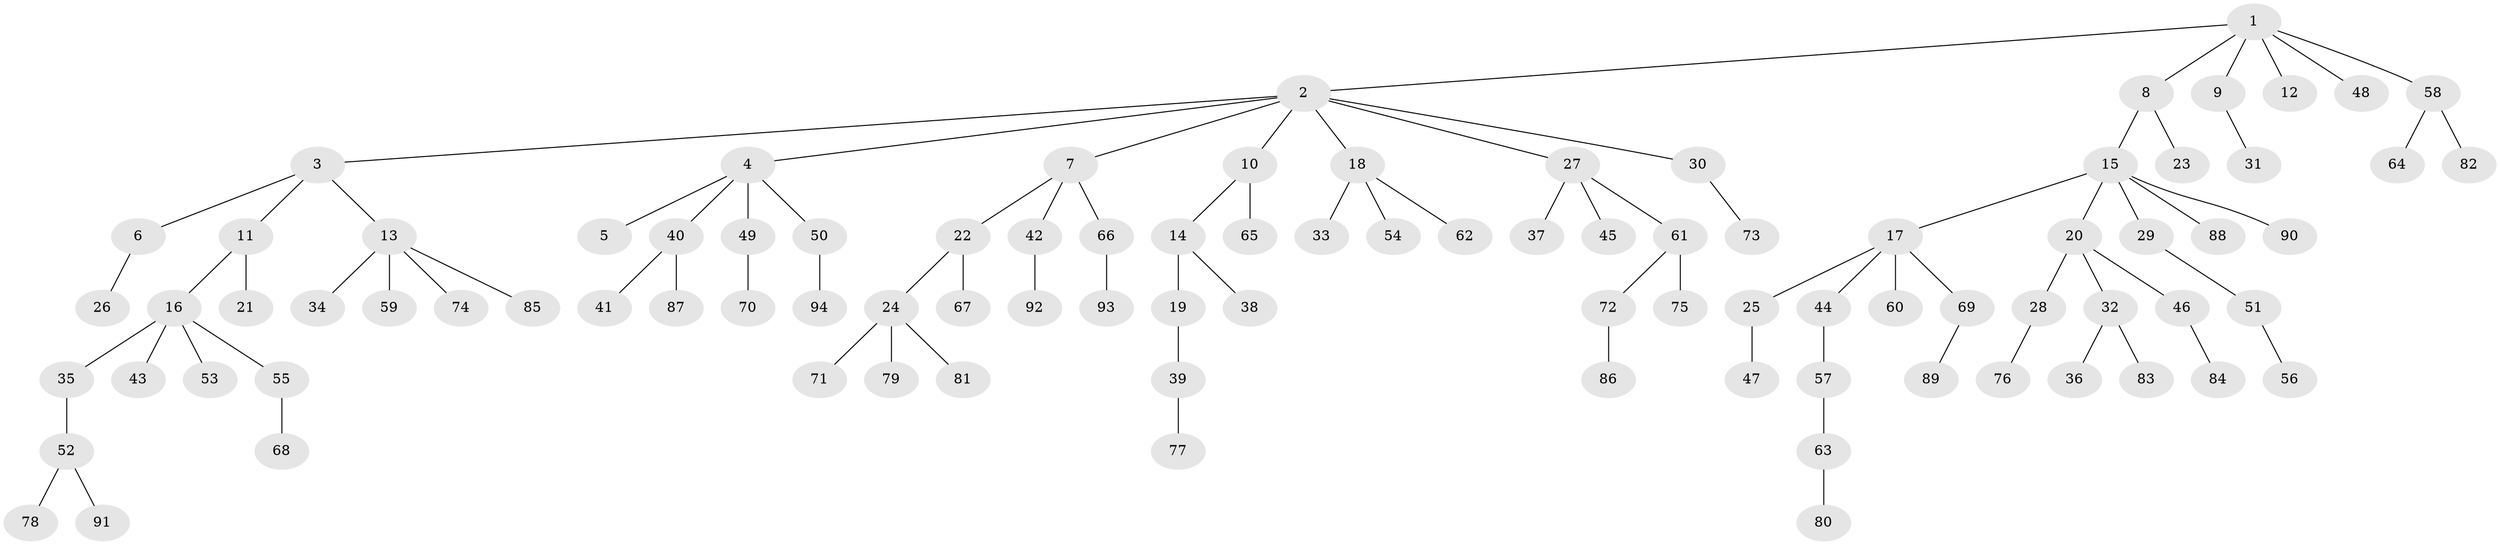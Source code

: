 // coarse degree distribution, {6: 0.03125, 10: 0.015625, 4: 0.046875, 5: 0.03125, 1: 0.640625, 2: 0.15625, 3: 0.0625, 9: 0.015625}
// Generated by graph-tools (version 1.1) at 2025/52/02/27/25 19:52:12]
// undirected, 94 vertices, 93 edges
graph export_dot {
graph [start="1"]
  node [color=gray90,style=filled];
  1;
  2;
  3;
  4;
  5;
  6;
  7;
  8;
  9;
  10;
  11;
  12;
  13;
  14;
  15;
  16;
  17;
  18;
  19;
  20;
  21;
  22;
  23;
  24;
  25;
  26;
  27;
  28;
  29;
  30;
  31;
  32;
  33;
  34;
  35;
  36;
  37;
  38;
  39;
  40;
  41;
  42;
  43;
  44;
  45;
  46;
  47;
  48;
  49;
  50;
  51;
  52;
  53;
  54;
  55;
  56;
  57;
  58;
  59;
  60;
  61;
  62;
  63;
  64;
  65;
  66;
  67;
  68;
  69;
  70;
  71;
  72;
  73;
  74;
  75;
  76;
  77;
  78;
  79;
  80;
  81;
  82;
  83;
  84;
  85;
  86;
  87;
  88;
  89;
  90;
  91;
  92;
  93;
  94;
  1 -- 2;
  1 -- 8;
  1 -- 9;
  1 -- 12;
  1 -- 48;
  1 -- 58;
  2 -- 3;
  2 -- 4;
  2 -- 7;
  2 -- 10;
  2 -- 18;
  2 -- 27;
  2 -- 30;
  3 -- 6;
  3 -- 11;
  3 -- 13;
  4 -- 5;
  4 -- 40;
  4 -- 49;
  4 -- 50;
  6 -- 26;
  7 -- 22;
  7 -- 42;
  7 -- 66;
  8 -- 15;
  8 -- 23;
  9 -- 31;
  10 -- 14;
  10 -- 65;
  11 -- 16;
  11 -- 21;
  13 -- 34;
  13 -- 59;
  13 -- 74;
  13 -- 85;
  14 -- 19;
  14 -- 38;
  15 -- 17;
  15 -- 20;
  15 -- 29;
  15 -- 88;
  15 -- 90;
  16 -- 35;
  16 -- 43;
  16 -- 53;
  16 -- 55;
  17 -- 25;
  17 -- 44;
  17 -- 60;
  17 -- 69;
  18 -- 33;
  18 -- 54;
  18 -- 62;
  19 -- 39;
  20 -- 28;
  20 -- 32;
  20 -- 46;
  22 -- 24;
  22 -- 67;
  24 -- 71;
  24 -- 79;
  24 -- 81;
  25 -- 47;
  27 -- 37;
  27 -- 45;
  27 -- 61;
  28 -- 76;
  29 -- 51;
  30 -- 73;
  32 -- 36;
  32 -- 83;
  35 -- 52;
  39 -- 77;
  40 -- 41;
  40 -- 87;
  42 -- 92;
  44 -- 57;
  46 -- 84;
  49 -- 70;
  50 -- 94;
  51 -- 56;
  52 -- 78;
  52 -- 91;
  55 -- 68;
  57 -- 63;
  58 -- 64;
  58 -- 82;
  61 -- 72;
  61 -- 75;
  63 -- 80;
  66 -- 93;
  69 -- 89;
  72 -- 86;
}
